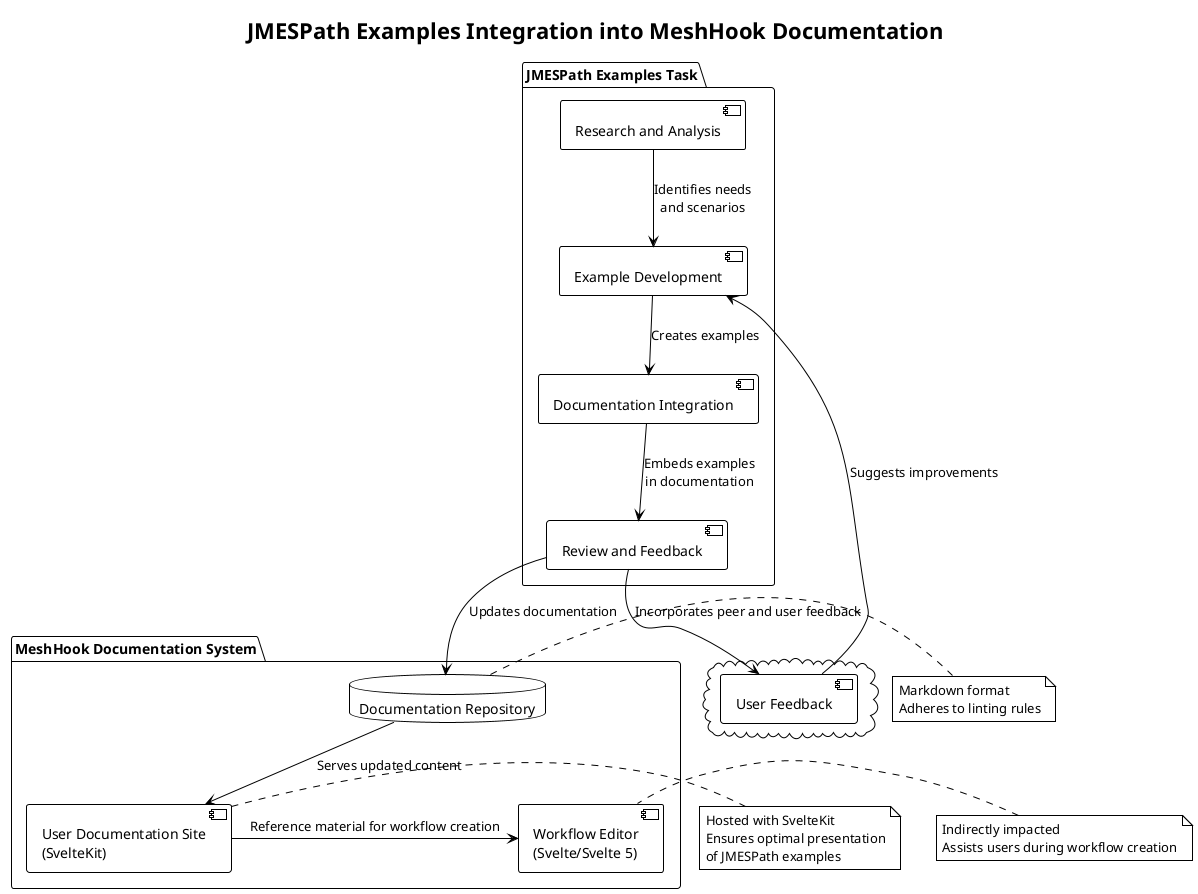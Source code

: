 @startuml
!theme plain

title JMESPath Examples Integration into MeshHook Documentation

package "MeshHook Documentation System" {
    [User Documentation Site\n(SvelteKit)] as Docs
    [Workflow Editor\n(Svelte/Svelte 5)] as Editor
    database "Documentation Repository" as Repo
}

package "JMESPath Examples Task" {
    [Research and Analysis] as Research
    [Example Development] as Development
    [Documentation Integration] as Integration
    [Review and Feedback] as Review
}

cloud {
    [User Feedback] as Feedback
}

[Research] --> [Development] : Identifies needs\nand scenarios
[Development] --> [Integration] : Creates examples
[Integration] --> [Review] : Embeds examples\nin documentation
[Review] --> [Repo] : Updates documentation
[Repo] --> [Docs] : Serves updated content
[Docs] -right-> [Editor] : Reference material for workflow creation
[Review] --> [Feedback] : Incorporates peer and user feedback
[Feedback] --> [Development] : Suggests improvements

note right of [Docs]
  Hosted with SvelteKit
  Ensures optimal presentation
  of JMESPath examples
end note

note left of [Editor]
  Indirectly impacted
  Assists users during workflow creation
end note

note right of [Repo]
  Markdown format
  Adheres to linting rules
end note

@enduml